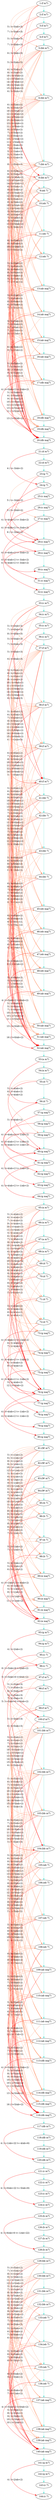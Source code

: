 digraph G { 
rankdir=LR 
"1:(f m7)"; 
"2:(f m7)"; 
"3:(f m7)"; 
"4:(f m7)"; 
"5:(bb m7)"; 
"6:(bb m7)"; 
"7:(bb m7)"; 
"8:(bb m7)"; 
"9:(eb 7)"; 
"10:(eb 7)"; 
"11:(eb 7)"; 
"12:(eb 7)"; 
"13:(ab maj7)"; 
"14:(ab maj7)"; 
"15:(ab maj7)"; 
"16:(ab maj7)"; 
"17:(db maj7)"; 
"18:(db maj7)"; 
"19:(db maj7)"; 
"20:(db maj7)"; 
"21:(d m7)"; 
"22:(d m7)"; 
"23:(g 7)"; 
"24:(g 7)"; 
"25:(c maj7)"; 
"26:(c maj7)"; 
"27:(c maj7)"; 
"28:(c maj7)"; 
"29:(c maj7)"; 
"30:(c maj7)"; 
"31:(c maj7)"; 
"32:(c maj7)"; 
"33:(c m7)"; 
"34:(c m7)"; 
"35:(c m7)"; 
"36:(c m7)"; 
"37:(f m7)"; 
"38:(f m7)"; 
"39:(f m7)"; 
"40:(f m7)"; 
"41:(bb 7)"; 
"42:(bb 7)"; 
"43:(bb 7)"; 
"44:(bb 7)"; 
"45:(eb maj7)"; 
"46:(eb maj7)"; 
"47:(eb maj7)"; 
"48:(eb maj7)"; 
"49:(ab maj7)"; 
"50:(ab maj7)"; 
"51:(ab maj7)"; 
"52:(ab maj7)"; 
"53:(a m7)"; 
"54:(a m7)"; 
"55:(d 7)"; 
"56:(d 7)"; 
"57:(g maj7)"; 
"58:(g maj7)"; 
"59:(g maj7)"; 
"60:(g maj7)"; 
"61:(g maj7)"; 
"62:(g maj7)"; 
"63:(g maj7)"; 
"64:(g maj7)"; 
"65:(a m7)"; 
"66:(a m7)"; 
"67:(a m7)"; 
"68:(a m7)"; 
"69:(d 7)"; 
"70:(d 7)"; 
"71:(d 7)"; 
"72:(d 7)"; 
"73:(g maj7)"; 
"74:(g maj7)"; 
"75:(g maj7)"; 
"76:(g maj7)"; 
"77:(g maj7)"; 
"78:(g maj7)"; 
"79:(g maj7)"; 
"80:(g maj7)"; 
"81:(f# m7)"; 
"82:(f# m7)"; 
"83:(f# m7)"; 
"84:(f# m7)"; 
"85:(b 7)"; 
"86:(b 7)"; 
"87:(b 7)"; 
"88:(b 7)"; 
"89:(e maj7)"; 
"90:(e maj7)"; 
"91:(e maj7)"; 
"92:(e maj7)"; 
"93:(g m7)"; 
"94:(g m7)"; 
"95:(c 7)"; 
"96:(c 7)"; 
"97:(f m7)"; 
"98:(f m7)"; 
"99:(f m7)"; 
"100:(f m7)"; 
"101:(bb m7)"; 
"102:(bb m7)"; 
"103:(bb m7)"; 
"104:(bb m7)"; 
"105:(eb 7)"; 
"106:(eb 7)"; 
"107:(eb 7)"; 
"108:(eb 7)"; 
"109:(ab maj7)"; 
"110:(ab maj7)"; 
"111:(ab maj7)"; 
"112:(ab maj7)"; 
"113:(db maj7)"; 
"114:(db maj7)"; 
"115:(db maj7)"; 
"116:(db maj7)"; 
"117:(db m7)"; 
"118:(db m7)"; 
"119:(db m7)"; 
"120:(db m7)"; 
"121:(c m7)"; 
"122:(c m7)"; 
"123:(c m7)"; 
"124:(c m7)"; 
"125:(b m7)"; 
"126:(b m7)"; 
"127:(b m7)"; 
"128:(b m7)"; 
"129:(bb m7)"; 
"130:(bb m7)"; 
"131:(bb m7)"; 
"132:(bb m7)"; 
"133:(eb 7)"; 
"134:(eb 7)"; 
"135:(eb 7)"; 
"136:(eb 7)"; 
"137:(ab maj7)"; 
"138:(ab maj7)"; 
"139:(ab maj7)"; 
"140:(ab maj7)"; 
"141:(g m7)"; 
"142:(g m7)"; 
"143:(c 7)"; 
"144:(c 7)"; 
"1:(f m7)" -> "2:(f m7)" [color="turquoise", constraint=false];
"2:(f m7)" -> "3:(f m7)" [color="turquoise", constraint=false];
"3:(f m7)" -> "4:(f m7)" [color="turquoise", constraint=false];
"4:(f m7)" -> "5:(bb m7)" [color="turquoise", constraint=false];
"5:(bb m7)" -> "6:(bb m7)" [color="turquoise", constraint=false];
"6:(bb m7)" -> "7:(bb m7)" [color="turquoise", constraint=false];
"7:(bb m7)" -> "8:(bb m7)" [color="turquoise", constraint=false];
"8:(bb m7)" -> "9:(eb 7)" [color="turquoise", constraint=false];
"9:(eb 7)" -> "10:(eb 7)" [color="turquoise", constraint=false];
"10:(eb 7)" -> "11:(eb 7)" [color="turquoise", constraint=false];
"11:(eb 7)" -> "12:(eb 7)" [color="turquoise", constraint=false];
"12:(eb 7)" -> "13:(ab maj7)" [color="turquoise", constraint=false];
"13:(ab maj7)" -> "14:(ab maj7)" [color="turquoise", constraint=false];
"14:(ab maj7)" -> "15:(ab maj7)" [color="turquoise", constraint=false];
"15:(ab maj7)" -> "16:(ab maj7)" [color="turquoise", constraint=false];
"16:(ab maj7)" -> "17:(db maj7)" [color="turquoise", constraint=false];
"17:(db maj7)" -> "18:(db maj7)" [color="turquoise", constraint=false];
"18:(db maj7)" -> "19:(db maj7)" [color="turquoise", constraint=false];
"19:(db maj7)" -> "20:(db maj7)" [color="turquoise", constraint=false];
"20:(db maj7)" -> "21:(d m7)" [color="turquoise", constraint=false];
"21:(d m7)" -> "22:(d m7)" [color="turquoise", constraint=false];
"22:(d m7)" -> "23:(g 7)" [color="turquoise", constraint=false];
"23:(g 7)" -> "24:(g 7)" [color="turquoise", constraint=false];
"24:(g 7)" -> "25:(c maj7)" [color="turquoise", constraint=false];
"25:(c maj7)" -> "26:(c maj7)" [color="turquoise", constraint=false];
"26:(c maj7)" -> "27:(c maj7)" [color="turquoise", constraint=false];
"27:(c maj7)" -> "28:(c maj7)" [color="turquoise", constraint=false];
"28:(c maj7)" -> "29:(c maj7)" [color="turquoise", constraint=false];
"29:(c maj7)" -> "30:(c maj7)" [color="turquoise", constraint=false];
"30:(c maj7)" -> "31:(c maj7)" [color="turquoise", constraint=false];
"31:(c maj7)" -> "32:(c maj7)" [color="turquoise", constraint=false];
"32:(c maj7)" -> "33:(c m7)" [color="turquoise", constraint=false];
"33:(c m7)" -> "34:(c m7)" [color="turquoise", constraint=false];
"34:(c m7)" -> "35:(c m7)" [color="turquoise", constraint=false];
"35:(c m7)" -> "36:(c m7)" [color="turquoise", constraint=false];
"36:(c m7)" -> "37:(f m7)" [color="turquoise", constraint=false];
"37:(f m7)" -> "38:(f m7)" [color="turquoise", constraint=false];
"38:(f m7)" -> "39:(f m7)" [color="turquoise", constraint=false];
"39:(f m7)" -> "40:(f m7)" [color="turquoise", constraint=false];
"40:(f m7)" -> "41:(bb 7)" [color="turquoise", constraint=false];
"41:(bb 7)" -> "42:(bb 7)" [color="turquoise", constraint=false];
"42:(bb 7)" -> "43:(bb 7)" [color="turquoise", constraint=false];
"43:(bb 7)" -> "44:(bb 7)" [color="turquoise", constraint=false];
"44:(bb 7)" -> "45:(eb maj7)" [color="turquoise", constraint=false];
"45:(eb maj7)" -> "46:(eb maj7)" [color="turquoise", constraint=false];
"46:(eb maj7)" -> "47:(eb maj7)" [color="turquoise", constraint=false];
"47:(eb maj7)" -> "48:(eb maj7)" [color="turquoise", constraint=false];
"48:(eb maj7)" -> "49:(ab maj7)" [color="turquoise", constraint=false];
"49:(ab maj7)" -> "50:(ab maj7)" [color="turquoise", constraint=false];
"50:(ab maj7)" -> "51:(ab maj7)" [color="turquoise", constraint=false];
"51:(ab maj7)" -> "52:(ab maj7)" [color="turquoise", constraint=false];
"52:(ab maj7)" -> "53:(a m7)" [color="turquoise", constraint=false];
"53:(a m7)" -> "54:(a m7)" [color="turquoise", constraint=false];
"54:(a m7)" -> "55:(d 7)" [color="turquoise", constraint=false];
"55:(d 7)" -> "56:(d 7)" [color="turquoise", constraint=false];
"56:(d 7)" -> "57:(g maj7)" [color="turquoise", constraint=false];
"57:(g maj7)" -> "58:(g maj7)" [color="turquoise", constraint=false];
"58:(g maj7)" -> "59:(g maj7)" [color="turquoise", constraint=false];
"59:(g maj7)" -> "60:(g maj7)" [color="turquoise", constraint=false];
"60:(g maj7)" -> "61:(g maj7)" [color="turquoise", constraint=false];
"61:(g maj7)" -> "62:(g maj7)" [color="turquoise", constraint=false];
"62:(g maj7)" -> "63:(g maj7)" [color="turquoise", constraint=false];
"63:(g maj7)" -> "64:(g maj7)" [color="turquoise", constraint=false];
"64:(g maj7)" -> "65:(a m7)" [color="turquoise", constraint=false];
"65:(a m7)" -> "66:(a m7)" [color="turquoise", constraint=false];
"66:(a m7)" -> "67:(a m7)" [color="turquoise", constraint=false];
"67:(a m7)" -> "68:(a m7)" [color="turquoise", constraint=false];
"68:(a m7)" -> "69:(d 7)" [color="turquoise", constraint=false];
"69:(d 7)" -> "70:(d 7)" [color="turquoise", constraint=false];
"70:(d 7)" -> "71:(d 7)" [color="turquoise", constraint=false];
"71:(d 7)" -> "72:(d 7)" [color="turquoise", constraint=false];
"72:(d 7)" -> "73:(g maj7)" [color="turquoise", constraint=false];
"73:(g maj7)" -> "74:(g maj7)" [color="turquoise", constraint=false];
"74:(g maj7)" -> "75:(g maj7)" [color="turquoise", constraint=false];
"75:(g maj7)" -> "76:(g maj7)" [color="turquoise", constraint=false];
"76:(g maj7)" -> "77:(g maj7)" [color="turquoise", constraint=false];
"77:(g maj7)" -> "78:(g maj7)" [color="turquoise", constraint=false];
"78:(g maj7)" -> "79:(g maj7)" [color="turquoise", constraint=false];
"79:(g maj7)" -> "80:(g maj7)" [color="turquoise", constraint=false];
"80:(g maj7)" -> "81:(f# m7)" [color="turquoise", constraint=false];
"81:(f# m7)" -> "82:(f# m7)" [color="turquoise", constraint=false];
"82:(f# m7)" -> "83:(f# m7)" [color="turquoise", constraint=false];
"83:(f# m7)" -> "84:(f# m7)" [color="turquoise", constraint=false];
"84:(f# m7)" -> "85:(b 7)" [color="turquoise", constraint=false];
"85:(b 7)" -> "86:(b 7)" [color="turquoise", constraint=false];
"86:(b 7)" -> "87:(b 7)" [color="turquoise", constraint=false];
"87:(b 7)" -> "88:(b 7)" [color="turquoise", constraint=false];
"88:(b 7)" -> "89:(e maj7)" [color="turquoise", constraint=false];
"89:(e maj7)" -> "90:(e maj7)" [color="turquoise", constraint=false];
"90:(e maj7)" -> "91:(e maj7)" [color="turquoise", constraint=false];
"91:(e maj7)" -> "92:(e maj7)" [color="turquoise", constraint=false];
"92:(e maj7)" -> "93:(g m7)" [color="turquoise", constraint=false];
"93:(g m7)" -> "94:(g m7)" [color="turquoise", constraint=false];
"94:(g m7)" -> "95:(c 7)" [color="turquoise", constraint=false];
"95:(c 7)" -> "96:(c 7)" [color="turquoise", constraint=false];
"96:(c 7)" -> "97:(f m7)" [color="turquoise", constraint=false];
"97:(f m7)" -> "98:(f m7)" [color="turquoise", constraint=false];
"98:(f m7)" -> "99:(f m7)" [color="turquoise", constraint=false];
"99:(f m7)" -> "100:(f m7)" [color="turquoise", constraint=false];
"100:(f m7)" -> "101:(bb m7)" [color="turquoise", constraint=false];
"101:(bb m7)" -> "102:(bb m7)" [color="turquoise", constraint=false];
"102:(bb m7)" -> "103:(bb m7)" [color="turquoise", constraint=false];
"103:(bb m7)" -> "104:(bb m7)" [color="turquoise", constraint=false];
"104:(bb m7)" -> "105:(eb 7)" [color="turquoise", constraint=false];
"105:(eb 7)" -> "106:(eb 7)" [color="turquoise", constraint=false];
"106:(eb 7)" -> "107:(eb 7)" [color="turquoise", constraint=false];
"107:(eb 7)" -> "108:(eb 7)" [color="turquoise", constraint=false];
"108:(eb 7)" -> "109:(ab maj7)" [color="turquoise", constraint=false];
"109:(ab maj7)" -> "110:(ab maj7)" [color="turquoise", constraint=false];
"110:(ab maj7)" -> "111:(ab maj7)" [color="turquoise", constraint=false];
"111:(ab maj7)" -> "112:(ab maj7)" [color="turquoise", constraint=false];
"112:(ab maj7)" -> "113:(db maj7)" [color="turquoise", constraint=false];
"113:(db maj7)" -> "114:(db maj7)" [color="turquoise", constraint=false];
"114:(db maj7)" -> "115:(db maj7)" [color="turquoise", constraint=false];
"115:(db maj7)" -> "116:(db maj7)" [color="turquoise", constraint=false];
"116:(db maj7)" -> "117:(db m7)" [color="turquoise", constraint=false];
"117:(db m7)" -> "118:(db m7)" [color="turquoise", constraint=false];
"118:(db m7)" -> "119:(db m7)" [color="turquoise", constraint=false];
"119:(db m7)" -> "120:(db m7)" [color="turquoise", constraint=false];
"120:(db m7)" -> "121:(c m7)" [color="turquoise", constraint=false];
"121:(c m7)" -> "122:(c m7)" [color="turquoise", constraint=false];
"122:(c m7)" -> "123:(c m7)" [color="turquoise", constraint=false];
"123:(c m7)" -> "124:(c m7)" [color="turquoise", constraint=false];
"124:(c m7)" -> "125:(b m7)" [color="turquoise", constraint=false];
"125:(b m7)" -> "126:(b m7)" [color="turquoise", constraint=false];
"126:(b m7)" -> "127:(b m7)" [color="turquoise", constraint=false];
"127:(b m7)" -> "128:(b m7)" [color="turquoise", constraint=false];
"128:(b m7)" -> "129:(bb m7)" [color="turquoise", constraint=false];
"129:(bb m7)" -> "130:(bb m7)" [color="turquoise", constraint=false];
"130:(bb m7)" -> "131:(bb m7)" [color="turquoise", constraint=false];
"131:(bb m7)" -> "132:(bb m7)" [color="turquoise", constraint=false];
"132:(bb m7)" -> "133:(eb 7)" [color="turquoise", constraint=false];
"133:(eb 7)" -> "134:(eb 7)" [color="turquoise", constraint=false];
"134:(eb 7)" -> "135:(eb 7)" [color="turquoise", constraint=false];
"135:(eb 7)" -> "136:(eb 7)" [color="turquoise", constraint=false];
"136:(eb 7)" -> "137:(ab maj7)" [color="turquoise", constraint=false];
"137:(ab maj7)" -> "138:(ab maj7)" [color="turquoise", constraint=false];
"138:(ab maj7)" -> "139:(ab maj7)" [color="turquoise", constraint=false];
"139:(ab maj7)" -> "140:(ab maj7)" [color="turquoise", constraint=false];
"140:(ab maj7)" -> "141:(g m7)" [color="turquoise", constraint=false];
"141:(g m7)" -> "142:(g m7)" [color="turquoise", constraint=false];
"142:(g m7)" -> "143:(c 7)" [color="turquoise", constraint=false];
"143:(c 7)" -> "144:(c 7)" [color="turquoise", constraint=false];
"1:(f m7)" -> "8:(bb m7)" [label="8 ( t=5/nb=3)" , color="red", constraint=false];
"1:(f m7)" -> "5:(bb m7)" [label="5 ( t=5/nb=3)" , color="lightsalmon", constraint=false];
"1:(f m7)" -> "6:(bb m7)" [label="6 ( t=5/nb=3)" , color="lightsalmon", constraint=false];
"1:(f m7)" -> "7:(bb m7)" [label="7 ( t=5/nb=3)" , color="lightsalmon", constraint=false];
"2:(f m7)" -> "8:(bb m7)" [label="7 ( t=5/nb=3)" , color="red", constraint=false];
"2:(f m7)" -> "6:(bb m7)" [label="5 ( t=5/nb=3)" , color="lightsalmon", constraint=false];
"2:(f m7)" -> "7:(bb m7)" [label="6 ( t=5/nb=3)" , color="lightsalmon", constraint=false];
"3:(f m7)" -> "8:(bb m7)" [label="6 ( t=5/nb=3)" , color="red", constraint=false];
"3:(f m7)" -> "7:(bb m7)" [label="5 ( t=5/nb=3)" , color="lightsalmon", constraint=false];
"4:(f m7)" -> "8:(bb m7)" [label="5 ( t=5/nb=3)" , color="red", constraint=false];
"5:(bb m7)" -> "20:(db maj7)" [label="16 ( t=5/nb=2)" , color="red", constraint=false];
"5:(bb m7)" -> "9:(eb 7)" [label="5 ( t=5/nb=2)" , color="lightsalmon", constraint=false];
"5:(bb m7)" -> "10:(eb 7)" [label="6 ( t=5/nb=2)" , color="lightsalmon", constraint=false];
"5:(bb m7)" -> "11:(eb 7)" [label="7 ( t=5/nb=2)" , color="lightsalmon", constraint=false];
"5:(bb m7)" -> "12:(eb 7)" [label="8 ( t=5/nb=2)" , color="lightsalmon", constraint=false];
"5:(bb m7)" -> "13:(ab maj7)" [label="9 ( t=5/nb=2)" , color="lightsalmon", constraint=false];
"5:(bb m7)" -> "14:(ab maj7)" [label="10 ( t=5/nb=2)" , color="lightsalmon", constraint=false];
"5:(bb m7)" -> "15:(ab maj7)" [label="11 ( t=5/nb=2)" , color="lightsalmon", constraint=false];
"5:(bb m7)" -> "16:(ab maj7)" [label="12 ( t=5/nb=2)" , color="lightsalmon", constraint=false];
"5:(bb m7)" -> "17:(db maj7)" [label="13 ( t=5/nb=2)" , color="lightsalmon", constraint=false];
"5:(bb m7)" -> "18:(db maj7)" [label="14 ( t=5/nb=2)" , color="lightsalmon", constraint=false];
"5:(bb m7)" -> "19:(db maj7)" [label="15 ( t=5/nb=2)" , color="lightsalmon", constraint=false];
"6:(bb m7)" -> "20:(db maj7)" [label="15 ( t=5/nb=2)" , color="red", constraint=false];
"6:(bb m7)" -> "10:(eb 7)" [label="5 ( t=5/nb=2)" , color="lightsalmon", constraint=false];
"6:(bb m7)" -> "11:(eb 7)" [label="6 ( t=5/nb=2)" , color="lightsalmon", constraint=false];
"6:(bb m7)" -> "12:(eb 7)" [label="7 ( t=5/nb=2)" , color="lightsalmon", constraint=false];
"6:(bb m7)" -> "13:(ab maj7)" [label="8 ( t=5/nb=2)" , color="lightsalmon", constraint=false];
"6:(bb m7)" -> "14:(ab maj7)" [label="9 ( t=5/nb=2)" , color="lightsalmon", constraint=false];
"6:(bb m7)" -> "15:(ab maj7)" [label="10 ( t=5/nb=2)" , color="lightsalmon", constraint=false];
"6:(bb m7)" -> "16:(ab maj7)" [label="11 ( t=5/nb=2)" , color="lightsalmon", constraint=false];
"6:(bb m7)" -> "17:(db maj7)" [label="12 ( t=5/nb=2)" , color="lightsalmon", constraint=false];
"6:(bb m7)" -> "18:(db maj7)" [label="13 ( t=5/nb=2)" , color="lightsalmon", constraint=false];
"6:(bb m7)" -> "19:(db maj7)" [label="14 ( t=5/nb=2)" , color="lightsalmon", constraint=false];
"7:(bb m7)" -> "20:(db maj7)" [label="14 ( t=5/nb=2)" , color="red", constraint=false];
"7:(bb m7)" -> "11:(eb 7)" [label="5 ( t=5/nb=2)" , color="lightsalmon", constraint=false];
"7:(bb m7)" -> "12:(eb 7)" [label="6 ( t=5/nb=2)" , color="lightsalmon", constraint=false];
"7:(bb m7)" -> "13:(ab maj7)" [label="7 ( t=5/nb=2)" , color="lightsalmon", constraint=false];
"7:(bb m7)" -> "14:(ab maj7)" [label="8 ( t=5/nb=2)" , color="lightsalmon", constraint=false];
"7:(bb m7)" -> "15:(ab maj7)" [label="9 ( t=5/nb=2)" , color="lightsalmon", constraint=false];
"7:(bb m7)" -> "16:(ab maj7)" [label="10 ( t=5/nb=2)" , color="lightsalmon", constraint=false];
"7:(bb m7)" -> "17:(db maj7)" [label="11 ( t=5/nb=2)" , color="lightsalmon", constraint=false];
"7:(bb m7)" -> "18:(db maj7)" [label="12 ( t=5/nb=2)" , color="lightsalmon", constraint=false];
"7:(bb m7)" -> "19:(db maj7)" [label="13 ( t=5/nb=2)" , color="lightsalmon", constraint=false];
"8:(bb m7)" -> "20:(db maj7)" [label="13 ( t=5/nb=2)" , color="red", constraint=false];
"8:(bb m7)" -> "12:(eb 7)" [label="5 ( t=5/nb=2)" , color="lightsalmon", constraint=false];
"8:(bb m7)" -> "13:(ab maj7)" [label="6 ( t=5/nb=2)" , color="lightsalmon", constraint=false];
"8:(bb m7)" -> "14:(ab maj7)" [label="7 ( t=5/nb=2)" , color="lightsalmon", constraint=false];
"8:(bb m7)" -> "15:(ab maj7)" [label="8 ( t=5/nb=2)" , color="lightsalmon", constraint=false];
"8:(bb m7)" -> "16:(ab maj7)" [label="9 ( t=5/nb=2)" , color="lightsalmon", constraint=false];
"8:(bb m7)" -> "17:(db maj7)" [label="10 ( t=5/nb=2)" , color="lightsalmon", constraint=false];
"8:(bb m7)" -> "18:(db maj7)" [label="11 ( t=5/nb=2)" , color="lightsalmon", constraint=false];
"8:(bb m7)" -> "19:(db maj7)" [label="12 ( t=5/nb=2)" , color="lightsalmon", constraint=false];
"9:(eb 7)" -> "20:(db maj7)" [label="12 ( t=5/nb=2)" , color="red", constraint=false];
"9:(eb 7)" -> "13:(ab maj7)" [label="5 ( t=5/nb=2)" , color="lightsalmon", constraint=false];
"9:(eb 7)" -> "14:(ab maj7)" [label="6 ( t=5/nb=2)" , color="lightsalmon", constraint=false];
"9:(eb 7)" -> "15:(ab maj7)" [label="7 ( t=5/nb=2)" , color="lightsalmon", constraint=false];
"9:(eb 7)" -> "16:(ab maj7)" [label="8 ( t=5/nb=2)" , color="lightsalmon", constraint=false];
"9:(eb 7)" -> "17:(db maj7)" [label="9 ( t=5/nb=2)" , color="lightsalmon", constraint=false];
"9:(eb 7)" -> "18:(db maj7)" [label="10 ( t=5/nb=2)" , color="lightsalmon", constraint=false];
"9:(eb 7)" -> "19:(db maj7)" [label="11 ( t=5/nb=2)" , color="lightsalmon", constraint=false];
"10:(eb 7)" -> "20:(db maj7)" [label="11 ( t=5/nb=2)" , color="red", constraint=false];
"10:(eb 7)" -> "14:(ab maj7)" [label="5 ( t=5/nb=2)" , color="lightsalmon", constraint=false];
"10:(eb 7)" -> "15:(ab maj7)" [label="6 ( t=5/nb=2)" , color="lightsalmon", constraint=false];
"10:(eb 7)" -> "16:(ab maj7)" [label="7 ( t=5/nb=2)" , color="lightsalmon", constraint=false];
"10:(eb 7)" -> "17:(db maj7)" [label="8 ( t=5/nb=2)" , color="lightsalmon", constraint=false];
"10:(eb 7)" -> "18:(db maj7)" [label="9 ( t=5/nb=2)" , color="lightsalmon", constraint=false];
"10:(eb 7)" -> "19:(db maj7)" [label="10 ( t=5/nb=2)" , color="lightsalmon", constraint=false];
"11:(eb 7)" -> "20:(db maj7)" [label="10 ( t=5/nb=2)" , color="red", constraint=false];
"11:(eb 7)" -> "15:(ab maj7)" [label="5 ( t=5/nb=2)" , color="lightsalmon", constraint=false];
"11:(eb 7)" -> "16:(ab maj7)" [label="6 ( t=5/nb=2)" , color="lightsalmon", constraint=false];
"11:(eb 7)" -> "17:(db maj7)" [label="7 ( t=5/nb=2)" , color="lightsalmon", constraint=false];
"11:(eb 7)" -> "18:(db maj7)" [label="8 ( t=5/nb=2)" , color="lightsalmon", constraint=false];
"11:(eb 7)" -> "19:(db maj7)" [label="9 ( t=5/nb=2)" , color="lightsalmon", constraint=false];
"12:(eb 7)" -> "20:(db maj7)" [label="9 ( t=5/nb=2)" , color="red", constraint=false];
"12:(eb 7)" -> "16:(ab maj7)" [label="5 ( t=5/nb=2)" , color="lightsalmon", constraint=false];
"12:(eb 7)" -> "17:(db maj7)" [label="6 ( t=5/nb=2)" , color="lightsalmon", constraint=false];
"12:(eb 7)" -> "18:(db maj7)" [label="7 ( t=5/nb=2)" , color="lightsalmon", constraint=false];
"12:(eb 7)" -> "19:(db maj7)" [label="8 ( t=5/nb=2)" , color="lightsalmon", constraint=false];
"13:(ab maj7)" -> "20:(db maj7)" [label="8 ( t=5/nb=2)" , color="red", constraint=false];
"13:(ab maj7)" -> "17:(db maj7)" [label="5 ( t=5/nb=2)" , color="lightsalmon", constraint=false];
"13:(ab maj7)" -> "18:(db maj7)" [label="6 ( t=5/nb=2)" , color="lightsalmon", constraint=false];
"13:(ab maj7)" -> "19:(db maj7)" [label="7 ( t=5/nb=2)" , color="lightsalmon", constraint=false];
"14:(ab maj7)" -> "20:(db maj7)" [label="7 ( t=5/nb=2)" , color="red", constraint=false];
"14:(ab maj7)" -> "18:(db maj7)" [label="5 ( t=5/nb=2)" , color="lightsalmon", constraint=false];
"14:(ab maj7)" -> "19:(db maj7)" [label="6 ( t=5/nb=2)" , color="lightsalmon", constraint=false];
"15:(ab maj7)" -> "20:(db maj7)" [label="6 ( t=5/nb=2)" , color="red", constraint=false];
"15:(ab maj7)" -> "19:(db maj7)" [label="5 ( t=5/nb=2)" , color="lightsalmon", constraint=false];
"16:(ab maj7)" -> "20:(db maj7)" [label="5 ( t=5/nb=2)" , color="red", constraint=false];
"17:(db maj7)" -> "20:(db maj7)" [label="4 ( t=5/nb=2 t=-2/nb=2)" , color="red", constraint=false];
"21:(d m7)" -> "24:(g 7)" [label="4 ( t=-3/nb=2)" , color="red", constraint=false];
"23:(g 7)" -> "28:(c maj7)" [label="6 ( t=-3/nb=2)" , color="red", constraint=false];
"23:(g 7)" -> "27:(c maj7)" [label="5 ( t=-3/nb=2)" , color="lightsalmon", constraint=false];
"24:(g 7)" -> "28:(c maj7)" [label="5 ( t=-3/nb=2)" , color="red", constraint=false];
"25:(c maj7)" -> "28:(c maj7)" [label="4 ( t=4/nb=2 t=-3/nb=2)" , color="red", constraint=false];
"26:(c maj7)" -> "29:(c maj7)" [label="4 ( t=4/nb=2 t=-3/nb=2)" , color="red", constraint=false];
"27:(c maj7)" -> "30:(c maj7)" [label="4 ( t=4/nb=2 t=-3/nb=2)" , color="red", constraint=false];
"28:(c maj7)" -> "31:(c maj7)" [label="4 ( t=4/nb=2 t=-3/nb=2)" , color="red", constraint=false];
"29:(c maj7)" -> "32:(c maj7)" [label="4 ( t=4/nb=2 t=-3/nb=2)" , color="red", constraint=false];
"33:(c m7)" -> "40:(f m7)" [label="8 ( t=0/nb=3)" , color="red", constraint=false];
"33:(c m7)" -> "37:(f m7)" [label="5 ( t=0/nb=3)" , color="lightsalmon", constraint=false];
"33:(c m7)" -> "38:(f m7)" [label="6 ( t=0/nb=3)" , color="lightsalmon", constraint=false];
"33:(c m7)" -> "39:(f m7)" [label="7 ( t=0/nb=3)" , color="lightsalmon", constraint=false];
"34:(c m7)" -> "40:(f m7)" [label="7 ( t=0/nb=3)" , color="red", constraint=false];
"34:(c m7)" -> "38:(f m7)" [label="5 ( t=0/nb=3)" , color="lightsalmon", constraint=false];
"34:(c m7)" -> "39:(f m7)" [label="6 ( t=0/nb=3)" , color="lightsalmon", constraint=false];
"35:(c m7)" -> "40:(f m7)" [label="6 ( t=0/nb=3)" , color="red", constraint=false];
"35:(c m7)" -> "39:(f m7)" [label="5 ( t=0/nb=3)" , color="lightsalmon", constraint=false];
"36:(c m7)" -> "40:(f m7)" [label="5 ( t=0/nb=3)" , color="red", constraint=false];
"37:(f m7)" -> "52:(ab maj7)" [label="16 ( t=0/nb=2)" , color="red", constraint=false];
"37:(f m7)" -> "41:(bb 7)" [label="5 ( t=0/nb=2)" , color="lightsalmon", constraint=false];
"37:(f m7)" -> "42:(bb 7)" [label="6 ( t=0/nb=2)" , color="lightsalmon", constraint=false];
"37:(f m7)" -> "43:(bb 7)" [label="7 ( t=0/nb=2)" , color="lightsalmon", constraint=false];
"37:(f m7)" -> "44:(bb 7)" [label="8 ( t=0/nb=2)" , color="lightsalmon", constraint=false];
"37:(f m7)" -> "45:(eb maj7)" [label="9 ( t=0/nb=2)" , color="lightsalmon", constraint=false];
"37:(f m7)" -> "46:(eb maj7)" [label="10 ( t=0/nb=2)" , color="lightsalmon", constraint=false];
"37:(f m7)" -> "47:(eb maj7)" [label="11 ( t=0/nb=2)" , color="lightsalmon", constraint=false];
"37:(f m7)" -> "48:(eb maj7)" [label="12 ( t=0/nb=2)" , color="lightsalmon", constraint=false];
"37:(f m7)" -> "49:(ab maj7)" [label="13 ( t=0/nb=2)" , color="lightsalmon", constraint=false];
"37:(f m7)" -> "50:(ab maj7)" [label="14 ( t=0/nb=2)" , color="lightsalmon", constraint=false];
"37:(f m7)" -> "51:(ab maj7)" [label="15 ( t=0/nb=2)" , color="lightsalmon", constraint=false];
"38:(f m7)" -> "52:(ab maj7)" [label="15 ( t=0/nb=2)" , color="red", constraint=false];
"38:(f m7)" -> "42:(bb 7)" [label="5 ( t=0/nb=2)" , color="lightsalmon", constraint=false];
"38:(f m7)" -> "43:(bb 7)" [label="6 ( t=0/nb=2)" , color="lightsalmon", constraint=false];
"38:(f m7)" -> "44:(bb 7)" [label="7 ( t=0/nb=2)" , color="lightsalmon", constraint=false];
"38:(f m7)" -> "45:(eb maj7)" [label="8 ( t=0/nb=2)" , color="lightsalmon", constraint=false];
"38:(f m7)" -> "46:(eb maj7)" [label="9 ( t=0/nb=2)" , color="lightsalmon", constraint=false];
"38:(f m7)" -> "47:(eb maj7)" [label="10 ( t=0/nb=2)" , color="lightsalmon", constraint=false];
"38:(f m7)" -> "48:(eb maj7)" [label="11 ( t=0/nb=2)" , color="lightsalmon", constraint=false];
"38:(f m7)" -> "49:(ab maj7)" [label="12 ( t=0/nb=2)" , color="lightsalmon", constraint=false];
"38:(f m7)" -> "50:(ab maj7)" [label="13 ( t=0/nb=2)" , color="lightsalmon", constraint=false];
"38:(f m7)" -> "51:(ab maj7)" [label="14 ( t=0/nb=2)" , color="lightsalmon", constraint=false];
"39:(f m7)" -> "52:(ab maj7)" [label="14 ( t=0/nb=2)" , color="red", constraint=false];
"39:(f m7)" -> "43:(bb 7)" [label="5 ( t=0/nb=2)" , color="lightsalmon", constraint=false];
"39:(f m7)" -> "44:(bb 7)" [label="6 ( t=0/nb=2)" , color="lightsalmon", constraint=false];
"39:(f m7)" -> "45:(eb maj7)" [label="7 ( t=0/nb=2)" , color="lightsalmon", constraint=false];
"39:(f m7)" -> "46:(eb maj7)" [label="8 ( t=0/nb=2)" , color="lightsalmon", constraint=false];
"39:(f m7)" -> "47:(eb maj7)" [label="9 ( t=0/nb=2)" , color="lightsalmon", constraint=false];
"39:(f m7)" -> "48:(eb maj7)" [label="10 ( t=0/nb=2)" , color="lightsalmon", constraint=false];
"39:(f m7)" -> "49:(ab maj7)" [label="11 ( t=0/nb=2)" , color="lightsalmon", constraint=false];
"39:(f m7)" -> "50:(ab maj7)" [label="12 ( t=0/nb=2)" , color="lightsalmon", constraint=false];
"39:(f m7)" -> "51:(ab maj7)" [label="13 ( t=0/nb=2)" , color="lightsalmon", constraint=false];
"40:(f m7)" -> "52:(ab maj7)" [label="13 ( t=0/nb=2)" , color="red", constraint=false];
"40:(f m7)" -> "44:(bb 7)" [label="5 ( t=0/nb=2)" , color="lightsalmon", constraint=false];
"40:(f m7)" -> "45:(eb maj7)" [label="6 ( t=0/nb=2)" , color="lightsalmon", constraint=false];
"40:(f m7)" -> "46:(eb maj7)" [label="7 ( t=0/nb=2)" , color="lightsalmon", constraint=false];
"40:(f m7)" -> "47:(eb maj7)" [label="8 ( t=0/nb=2)" , color="lightsalmon", constraint=false];
"40:(f m7)" -> "48:(eb maj7)" [label="9 ( t=0/nb=2)" , color="lightsalmon", constraint=false];
"40:(f m7)" -> "49:(ab maj7)" [label="10 ( t=0/nb=2)" , color="lightsalmon", constraint=false];
"40:(f m7)" -> "50:(ab maj7)" [label="11 ( t=0/nb=2)" , color="lightsalmon", constraint=false];
"40:(f m7)" -> "51:(ab maj7)" [label="12 ( t=0/nb=2)" , color="lightsalmon", constraint=false];
"41:(bb 7)" -> "52:(ab maj7)" [label="12 ( t=0/nb=2)" , color="red", constraint=false];
"41:(bb 7)" -> "45:(eb maj7)" [label="5 ( t=0/nb=2)" , color="lightsalmon", constraint=false];
"41:(bb 7)" -> "46:(eb maj7)" [label="6 ( t=0/nb=2)" , color="lightsalmon", constraint=false];
"41:(bb 7)" -> "47:(eb maj7)" [label="7 ( t=0/nb=2)" , color="lightsalmon", constraint=false];
"41:(bb 7)" -> "48:(eb maj7)" [label="8 ( t=0/nb=2)" , color="lightsalmon", constraint=false];
"41:(bb 7)" -> "49:(ab maj7)" [label="9 ( t=0/nb=2)" , color="lightsalmon", constraint=false];
"41:(bb 7)" -> "50:(ab maj7)" [label="10 ( t=0/nb=2)" , color="lightsalmon", constraint=false];
"41:(bb 7)" -> "51:(ab maj7)" [label="11 ( t=0/nb=2)" , color="lightsalmon", constraint=false];
"42:(bb 7)" -> "52:(ab maj7)" [label="11 ( t=0/nb=2)" , color="red", constraint=false];
"42:(bb 7)" -> "46:(eb maj7)" [label="5 ( t=0/nb=2)" , color="lightsalmon", constraint=false];
"42:(bb 7)" -> "47:(eb maj7)" [label="6 ( t=0/nb=2)" , color="lightsalmon", constraint=false];
"42:(bb 7)" -> "48:(eb maj7)" [label="7 ( t=0/nb=2)" , color="lightsalmon", constraint=false];
"42:(bb 7)" -> "49:(ab maj7)" [label="8 ( t=0/nb=2)" , color="lightsalmon", constraint=false];
"42:(bb 7)" -> "50:(ab maj7)" [label="9 ( t=0/nb=2)" , color="lightsalmon", constraint=false];
"42:(bb 7)" -> "51:(ab maj7)" [label="10 ( t=0/nb=2)" , color="lightsalmon", constraint=false];
"43:(bb 7)" -> "52:(ab maj7)" [label="10 ( t=0/nb=2)" , color="red", constraint=false];
"43:(bb 7)" -> "47:(eb maj7)" [label="5 ( t=0/nb=2)" , color="lightsalmon", constraint=false];
"43:(bb 7)" -> "48:(eb maj7)" [label="6 ( t=0/nb=2)" , color="lightsalmon", constraint=false];
"43:(bb 7)" -> "49:(ab maj7)" [label="7 ( t=0/nb=2)" , color="lightsalmon", constraint=false];
"43:(bb 7)" -> "50:(ab maj7)" [label="8 ( t=0/nb=2)" , color="lightsalmon", constraint=false];
"43:(bb 7)" -> "51:(ab maj7)" [label="9 ( t=0/nb=2)" , color="lightsalmon", constraint=false];
"44:(bb 7)" -> "52:(ab maj7)" [label="9 ( t=0/nb=2)" , color="red", constraint=false];
"44:(bb 7)" -> "48:(eb maj7)" [label="5 ( t=0/nb=2)" , color="lightsalmon", constraint=false];
"44:(bb 7)" -> "49:(ab maj7)" [label="6 ( t=0/nb=2)" , color="lightsalmon", constraint=false];
"44:(bb 7)" -> "50:(ab maj7)" [label="7 ( t=0/nb=2)" , color="lightsalmon", constraint=false];
"44:(bb 7)" -> "51:(ab maj7)" [label="8 ( t=0/nb=2)" , color="lightsalmon", constraint=false];
"45:(eb maj7)" -> "52:(ab maj7)" [label="8 ( t=0/nb=2)" , color="red", constraint=false];
"45:(eb maj7)" -> "49:(ab maj7)" [label="5 ( t=0/nb=2)" , color="lightsalmon", constraint=false];
"45:(eb maj7)" -> "50:(ab maj7)" [label="6 ( t=0/nb=2)" , color="lightsalmon", constraint=false];
"45:(eb maj7)" -> "51:(ab maj7)" [label="7 ( t=0/nb=2)" , color="lightsalmon", constraint=false];
"46:(eb maj7)" -> "52:(ab maj7)" [label="7 ( t=0/nb=2)" , color="red", constraint=false];
"46:(eb maj7)" -> "50:(ab maj7)" [label="5 ( t=0/nb=2)" , color="lightsalmon", constraint=false];
"46:(eb maj7)" -> "51:(ab maj7)" [label="6 ( t=0/nb=2)" , color="lightsalmon", constraint=false];
"47:(eb maj7)" -> "52:(ab maj7)" [label="6 ( t=0/nb=2)" , color="red", constraint=false];
"47:(eb maj7)" -> "51:(ab maj7)" [label="5 ( t=0/nb=2)" , color="lightsalmon", constraint=false];
"48:(eb maj7)" -> "52:(ab maj7)" [label="5 ( t=0/nb=2)" , color="red", constraint=false];
"49:(ab maj7)" -> "52:(ab maj7)" [label="4 ( t=5/nb=2 t=0/nb=2)" , color="red", constraint=false];
"53:(a m7)" -> "56:(d 7)" [label="4 ( t=4/nb=2)" , color="red", constraint=false];
"55:(d 7)" -> "60:(g maj7)" [label="6 ( t=4/nb=2)" , color="red", constraint=false];
"55:(d 7)" -> "59:(g maj7)" [label="5 ( t=4/nb=2)" , color="lightsalmon", constraint=false];
"56:(d 7)" -> "60:(g maj7)" [label="5 ( t=4/nb=2)" , color="red", constraint=false];
"57:(g maj7)" -> "60:(g maj7)" [label="4 ( t=4/nb=2 t=-1/nb=2)" , color="red", constraint=false];
"58:(g maj7)" -> "61:(g maj7)" [label="4 ( t=4/nb=2 t=-1/nb=2)" , color="red", constraint=false];
"59:(g maj7)" -> "62:(g maj7)" [label="4 ( t=4/nb=2 t=-1/nb=2)" , color="red", constraint=false];
"60:(g maj7)" -> "63:(g maj7)" [label="4 ( t=4/nb=2 t=-1/nb=2)" , color="red", constraint=false];
"61:(g maj7)" -> "64:(g maj7)" [label="4 ( t=4/nb=2 t=-1/nb=2)" , color="red", constraint=false];
"65:(a m7)" -> "76:(g maj7)" [label="12 ( t=4/nb=2)" , color="red", constraint=false];
"65:(a m7)" -> "69:(d 7)" [label="5 ( t=4/nb=2)" , color="lightsalmon", constraint=false];
"65:(a m7)" -> "70:(d 7)" [label="6 ( t=4/nb=2)" , color="lightsalmon", constraint=false];
"65:(a m7)" -> "71:(d 7)" [label="7 ( t=4/nb=2)" , color="lightsalmon", constraint=false];
"65:(a m7)" -> "72:(d 7)" [label="8 ( t=4/nb=2)" , color="lightsalmon", constraint=false];
"65:(a m7)" -> "73:(g maj7)" [label="9 ( t=4/nb=2)" , color="lightsalmon", constraint=false];
"65:(a m7)" -> "74:(g maj7)" [label="10 ( t=4/nb=2)" , color="lightsalmon", constraint=false];
"65:(a m7)" -> "75:(g maj7)" [label="11 ( t=4/nb=2)" , color="lightsalmon", constraint=false];
"66:(a m7)" -> "76:(g maj7)" [label="11 ( t=4/nb=2)" , color="red", constraint=false];
"66:(a m7)" -> "70:(d 7)" [label="5 ( t=4/nb=2)" , color="lightsalmon", constraint=false];
"66:(a m7)" -> "71:(d 7)" [label="6 ( t=4/nb=2)" , color="lightsalmon", constraint=false];
"66:(a m7)" -> "72:(d 7)" [label="7 ( t=4/nb=2)" , color="lightsalmon", constraint=false];
"66:(a m7)" -> "73:(g maj7)" [label="8 ( t=4/nb=2)" , color="lightsalmon", constraint=false];
"66:(a m7)" -> "74:(g maj7)" [label="9 ( t=4/nb=2)" , color="lightsalmon", constraint=false];
"66:(a m7)" -> "75:(g maj7)" [label="10 ( t=4/nb=2)" , color="lightsalmon", constraint=false];
"67:(a m7)" -> "76:(g maj7)" [label="10 ( t=4/nb=2)" , color="red", constraint=false];
"67:(a m7)" -> "71:(d 7)" [label="5 ( t=4/nb=2)" , color="lightsalmon", constraint=false];
"67:(a m7)" -> "72:(d 7)" [label="6 ( t=4/nb=2)" , color="lightsalmon", constraint=false];
"67:(a m7)" -> "73:(g maj7)" [label="7 ( t=4/nb=2)" , color="lightsalmon", constraint=false];
"67:(a m7)" -> "74:(g maj7)" [label="8 ( t=4/nb=2)" , color="lightsalmon", constraint=false];
"67:(a m7)" -> "75:(g maj7)" [label="9 ( t=4/nb=2)" , color="lightsalmon", constraint=false];
"68:(a m7)" -> "76:(g maj7)" [label="9 ( t=4/nb=2)" , color="red", constraint=false];
"68:(a m7)" -> "72:(d 7)" [label="5 ( t=4/nb=2)" , color="lightsalmon", constraint=false];
"68:(a m7)" -> "73:(g maj7)" [label="6 ( t=4/nb=2)" , color="lightsalmon", constraint=false];
"68:(a m7)" -> "74:(g maj7)" [label="7 ( t=4/nb=2)" , color="lightsalmon", constraint=false];
"68:(a m7)" -> "75:(g maj7)" [label="8 ( t=4/nb=2)" , color="lightsalmon", constraint=false];
"69:(d 7)" -> "76:(g maj7)" [label="8 ( t=4/nb=2)" , color="red", constraint=false];
"69:(d 7)" -> "73:(g maj7)" [label="5 ( t=4/nb=2)" , color="lightsalmon", constraint=false];
"69:(d 7)" -> "74:(g maj7)" [label="6 ( t=4/nb=2)" , color="lightsalmon", constraint=false];
"69:(d 7)" -> "75:(g maj7)" [label="7 ( t=4/nb=2)" , color="lightsalmon", constraint=false];
"70:(d 7)" -> "76:(g maj7)" [label="7 ( t=4/nb=2)" , color="red", constraint=false];
"70:(d 7)" -> "74:(g maj7)" [label="5 ( t=4/nb=2)" , color="lightsalmon", constraint=false];
"70:(d 7)" -> "75:(g maj7)" [label="6 ( t=4/nb=2)" , color="lightsalmon", constraint=false];
"71:(d 7)" -> "76:(g maj7)" [label="6 ( t=4/nb=2)" , color="red", constraint=false];
"71:(d 7)" -> "75:(g maj7)" [label="5 ( t=4/nb=2)" , color="lightsalmon", constraint=false];
"72:(d 7)" -> "76:(g maj7)" [label="5 ( t=4/nb=2)" , color="red", constraint=false];
"73:(g maj7)" -> "76:(g maj7)" [label="4 ( t=4/nb=2 t=-1/nb=2)" , color="red", constraint=false];
"74:(g maj7)" -> "77:(g maj7)" [label="4 ( t=4/nb=2 t=-1/nb=2)" , color="red", constraint=false];
"75:(g maj7)" -> "78:(g maj7)" [label="4 ( t=4/nb=2 t=-1/nb=2)" , color="red", constraint=false];
"76:(g maj7)" -> "79:(g maj7)" [label="4 ( t=4/nb=2 t=-1/nb=2)" , color="red", constraint=false];
"77:(g maj7)" -> "80:(g maj7)" [label="4 ( t=4/nb=2 t=-1/nb=2)" , color="red", constraint=false];
"81:(f# m7)" -> "92:(e maj7)" [label="12 ( t=1/nb=2)" , color="red", constraint=false];
"81:(f# m7)" -> "85:(b 7)" [label="5 ( t=1/nb=2)" , color="lightsalmon", constraint=false];
"81:(f# m7)" -> "86:(b 7)" [label="6 ( t=1/nb=2)" , color="lightsalmon", constraint=false];
"81:(f# m7)" -> "87:(b 7)" [label="7 ( t=1/nb=2)" , color="lightsalmon", constraint=false];
"81:(f# m7)" -> "88:(b 7)" [label="8 ( t=1/nb=2)" , color="lightsalmon", constraint=false];
"81:(f# m7)" -> "89:(e maj7)" [label="9 ( t=1/nb=2)" , color="lightsalmon", constraint=false];
"81:(f# m7)" -> "90:(e maj7)" [label="10 ( t=1/nb=2)" , color="lightsalmon", constraint=false];
"81:(f# m7)" -> "91:(e maj7)" [label="11 ( t=1/nb=2)" , color="lightsalmon", constraint=false];
"82:(f# m7)" -> "92:(e maj7)" [label="11 ( t=1/nb=2)" , color="red", constraint=false];
"82:(f# m7)" -> "86:(b 7)" [label="5 ( t=1/nb=2)" , color="lightsalmon", constraint=false];
"82:(f# m7)" -> "87:(b 7)" [label="6 ( t=1/nb=2)" , color="lightsalmon", constraint=false];
"82:(f# m7)" -> "88:(b 7)" [label="7 ( t=1/nb=2)" , color="lightsalmon", constraint=false];
"82:(f# m7)" -> "89:(e maj7)" [label="8 ( t=1/nb=2)" , color="lightsalmon", constraint=false];
"82:(f# m7)" -> "90:(e maj7)" [label="9 ( t=1/nb=2)" , color="lightsalmon", constraint=false];
"82:(f# m7)" -> "91:(e maj7)" [label="10 ( t=1/nb=2)" , color="lightsalmon", constraint=false];
"83:(f# m7)" -> "92:(e maj7)" [label="10 ( t=1/nb=2)" , color="red", constraint=false];
"83:(f# m7)" -> "87:(b 7)" [label="5 ( t=1/nb=2)" , color="lightsalmon", constraint=false];
"83:(f# m7)" -> "88:(b 7)" [label="6 ( t=1/nb=2)" , color="lightsalmon", constraint=false];
"83:(f# m7)" -> "89:(e maj7)" [label="7 ( t=1/nb=2)" , color="lightsalmon", constraint=false];
"83:(f# m7)" -> "90:(e maj7)" [label="8 ( t=1/nb=2)" , color="lightsalmon", constraint=false];
"83:(f# m7)" -> "91:(e maj7)" [label="9 ( t=1/nb=2)" , color="lightsalmon", constraint=false];
"84:(f# m7)" -> "92:(e maj7)" [label="9 ( t=1/nb=2)" , color="red", constraint=false];
"84:(f# m7)" -> "88:(b 7)" [label="5 ( t=1/nb=2)" , color="lightsalmon", constraint=false];
"84:(f# m7)" -> "89:(e maj7)" [label="6 ( t=1/nb=2)" , color="lightsalmon", constraint=false];
"84:(f# m7)" -> "90:(e maj7)" [label="7 ( t=1/nb=2)" , color="lightsalmon", constraint=false];
"84:(f# m7)" -> "91:(e maj7)" [label="8 ( t=1/nb=2)" , color="lightsalmon", constraint=false];
"85:(b 7)" -> "92:(e maj7)" [label="8 ( t=1/nb=2)" , color="red", constraint=false];
"85:(b 7)" -> "89:(e maj7)" [label="5 ( t=1/nb=2)" , color="lightsalmon", constraint=false];
"85:(b 7)" -> "90:(e maj7)" [label="6 ( t=1/nb=2)" , color="lightsalmon", constraint=false];
"85:(b 7)" -> "91:(e maj7)" [label="7 ( t=1/nb=2)" , color="lightsalmon", constraint=false];
"86:(b 7)" -> "92:(e maj7)" [label="7 ( t=1/nb=2)" , color="red", constraint=false];
"86:(b 7)" -> "90:(e maj7)" [label="5 ( t=1/nb=2)" , color="lightsalmon", constraint=false];
"86:(b 7)" -> "91:(e maj7)" [label="6 ( t=1/nb=2)" , color="lightsalmon", constraint=false];
"87:(b 7)" -> "92:(e maj7)" [label="6 ( t=1/nb=2)" , color="red", constraint=false];
"87:(b 7)" -> "91:(e maj7)" [label="5 ( t=1/nb=2)" , color="lightsalmon", constraint=false];
"88:(b 7)" -> "92:(e maj7)" [label="5 ( t=1/nb=2)" , color="red", constraint=false];
"89:(e maj7)" -> "92:(e maj7)" [label="4 ( t=1/nb=2 t=-4/nb=2)" , color="red", constraint=false];
"93:(g m7)" -> "96:(c 7)" [label="4 ( t=2/nb=2)" , color="red", constraint=false];
"95:(c 7)" -> "100:(f m7)" [label="6 ( t=5/nb=6 t=0/nb=2)" , color="red", constraint=false];
"95:(c 7)" -> "99:(f m7)" [label="5 ( t=5/nb=6 t=0/nb=2)" , color="lightsalmon", constraint=false];
"96:(c 7)" -> "100:(f m7)" [label="5 ( t=5/nb=6 t=0/nb=2)" , color="red", constraint=false];
"97:(f m7)" -> "104:(bb m7)" [label="8 ( t=5/nb=3)" , color="red", constraint=false];
"97:(f m7)" -> "101:(bb m7)" [label="5 ( t=5/nb=3)" , color="lightsalmon", constraint=false];
"97:(f m7)" -> "102:(bb m7)" [label="6 ( t=5/nb=3)" , color="lightsalmon", constraint=false];
"97:(f m7)" -> "103:(bb m7)" [label="7 ( t=5/nb=3)" , color="lightsalmon", constraint=false];
"98:(f m7)" -> "104:(bb m7)" [label="7 ( t=5/nb=3)" , color="red", constraint=false];
"98:(f m7)" -> "102:(bb m7)" [label="5 ( t=5/nb=3)" , color="lightsalmon", constraint=false];
"98:(f m7)" -> "103:(bb m7)" [label="6 ( t=5/nb=3)" , color="lightsalmon", constraint=false];
"99:(f m7)" -> "104:(bb m7)" [label="6 ( t=5/nb=3)" , color="red", constraint=false];
"99:(f m7)" -> "103:(bb m7)" [label="5 ( t=5/nb=3)" , color="lightsalmon", constraint=false];
"100:(f m7)" -> "104:(bb m7)" [label="5 ( t=5/nb=3)" , color="red", constraint=false];
"101:(bb m7)" -> "116:(db maj7)" [label="16 ( t=5/nb=2)" , color="red", constraint=false];
"101:(bb m7)" -> "105:(eb 7)" [label="5 ( t=5/nb=2)" , color="lightsalmon", constraint=false];
"101:(bb m7)" -> "106:(eb 7)" [label="6 ( t=5/nb=2)" , color="lightsalmon", constraint=false];
"101:(bb m7)" -> "107:(eb 7)" [label="7 ( t=5/nb=2)" , color="lightsalmon", constraint=false];
"101:(bb m7)" -> "108:(eb 7)" [label="8 ( t=5/nb=2)" , color="lightsalmon", constraint=false];
"101:(bb m7)" -> "109:(ab maj7)" [label="9 ( t=5/nb=2)" , color="lightsalmon", constraint=false];
"101:(bb m7)" -> "110:(ab maj7)" [label="10 ( t=5/nb=2)" , color="lightsalmon", constraint=false];
"101:(bb m7)" -> "111:(ab maj7)" [label="11 ( t=5/nb=2)" , color="lightsalmon", constraint=false];
"101:(bb m7)" -> "112:(ab maj7)" [label="12 ( t=5/nb=2)" , color="lightsalmon", constraint=false];
"101:(bb m7)" -> "113:(db maj7)" [label="13 ( t=5/nb=2)" , color="lightsalmon", constraint=false];
"101:(bb m7)" -> "114:(db maj7)" [label="14 ( t=5/nb=2)" , color="lightsalmon", constraint=false];
"101:(bb m7)" -> "115:(db maj7)" [label="15 ( t=5/nb=2)" , color="lightsalmon", constraint=false];
"102:(bb m7)" -> "116:(db maj7)" [label="15 ( t=5/nb=2)" , color="red", constraint=false];
"102:(bb m7)" -> "106:(eb 7)" [label="5 ( t=5/nb=2)" , color="lightsalmon", constraint=false];
"102:(bb m7)" -> "107:(eb 7)" [label="6 ( t=5/nb=2)" , color="lightsalmon", constraint=false];
"102:(bb m7)" -> "108:(eb 7)" [label="7 ( t=5/nb=2)" , color="lightsalmon", constraint=false];
"102:(bb m7)" -> "109:(ab maj7)" [label="8 ( t=5/nb=2)" , color="lightsalmon", constraint=false];
"102:(bb m7)" -> "110:(ab maj7)" [label="9 ( t=5/nb=2)" , color="lightsalmon", constraint=false];
"102:(bb m7)" -> "111:(ab maj7)" [label="10 ( t=5/nb=2)" , color="lightsalmon", constraint=false];
"102:(bb m7)" -> "112:(ab maj7)" [label="11 ( t=5/nb=2)" , color="lightsalmon", constraint=false];
"102:(bb m7)" -> "113:(db maj7)" [label="12 ( t=5/nb=2)" , color="lightsalmon", constraint=false];
"102:(bb m7)" -> "114:(db maj7)" [label="13 ( t=5/nb=2)" , color="lightsalmon", constraint=false];
"102:(bb m7)" -> "115:(db maj7)" [label="14 ( t=5/nb=2)" , color="lightsalmon", constraint=false];
"103:(bb m7)" -> "116:(db maj7)" [label="14 ( t=5/nb=2)" , color="red", constraint=false];
"103:(bb m7)" -> "107:(eb 7)" [label="5 ( t=5/nb=2)" , color="lightsalmon", constraint=false];
"103:(bb m7)" -> "108:(eb 7)" [label="6 ( t=5/nb=2)" , color="lightsalmon", constraint=false];
"103:(bb m7)" -> "109:(ab maj7)" [label="7 ( t=5/nb=2)" , color="lightsalmon", constraint=false];
"103:(bb m7)" -> "110:(ab maj7)" [label="8 ( t=5/nb=2)" , color="lightsalmon", constraint=false];
"103:(bb m7)" -> "111:(ab maj7)" [label="9 ( t=5/nb=2)" , color="lightsalmon", constraint=false];
"103:(bb m7)" -> "112:(ab maj7)" [label="10 ( t=5/nb=2)" , color="lightsalmon", constraint=false];
"103:(bb m7)" -> "113:(db maj7)" [label="11 ( t=5/nb=2)" , color="lightsalmon", constraint=false];
"103:(bb m7)" -> "114:(db maj7)" [label="12 ( t=5/nb=2)" , color="lightsalmon", constraint=false];
"103:(bb m7)" -> "115:(db maj7)" [label="13 ( t=5/nb=2)" , color="lightsalmon", constraint=false];
"104:(bb m7)" -> "116:(db maj7)" [label="13 ( t=5/nb=2)" , color="red", constraint=false];
"104:(bb m7)" -> "108:(eb 7)" [label="5 ( t=5/nb=2)" , color="lightsalmon", constraint=false];
"104:(bb m7)" -> "109:(ab maj7)" [label="6 ( t=5/nb=2)" , color="lightsalmon", constraint=false];
"104:(bb m7)" -> "110:(ab maj7)" [label="7 ( t=5/nb=2)" , color="lightsalmon", constraint=false];
"104:(bb m7)" -> "111:(ab maj7)" [label="8 ( t=5/nb=2)" , color="lightsalmon", constraint=false];
"104:(bb m7)" -> "112:(ab maj7)" [label="9 ( t=5/nb=2)" , color="lightsalmon", constraint=false];
"104:(bb m7)" -> "113:(db maj7)" [label="10 ( t=5/nb=2)" , color="lightsalmon", constraint=false];
"104:(bb m7)" -> "114:(db maj7)" [label="11 ( t=5/nb=2)" , color="lightsalmon", constraint=false];
"104:(bb m7)" -> "115:(db maj7)" [label="12 ( t=5/nb=2)" , color="lightsalmon", constraint=false];
"105:(eb 7)" -> "116:(db maj7)" [label="12 ( t=5/nb=2)" , color="red", constraint=false];
"105:(eb 7)" -> "109:(ab maj7)" [label="5 ( t=5/nb=2)" , color="lightsalmon", constraint=false];
"105:(eb 7)" -> "110:(ab maj7)" [label="6 ( t=5/nb=2)" , color="lightsalmon", constraint=false];
"105:(eb 7)" -> "111:(ab maj7)" [label="7 ( t=5/nb=2)" , color="lightsalmon", constraint=false];
"105:(eb 7)" -> "112:(ab maj7)" [label="8 ( t=5/nb=2)" , color="lightsalmon", constraint=false];
"105:(eb 7)" -> "113:(db maj7)" [label="9 ( t=5/nb=2)" , color="lightsalmon", constraint=false];
"105:(eb 7)" -> "114:(db maj7)" [label="10 ( t=5/nb=2)" , color="lightsalmon", constraint=false];
"105:(eb 7)" -> "115:(db maj7)" [label="11 ( t=5/nb=2)" , color="lightsalmon", constraint=false];
"106:(eb 7)" -> "116:(db maj7)" [label="11 ( t=5/nb=2)" , color="red", constraint=false];
"106:(eb 7)" -> "110:(ab maj7)" [label="5 ( t=5/nb=2)" , color="lightsalmon", constraint=false];
"106:(eb 7)" -> "111:(ab maj7)" [label="6 ( t=5/nb=2)" , color="lightsalmon", constraint=false];
"106:(eb 7)" -> "112:(ab maj7)" [label="7 ( t=5/nb=2)" , color="lightsalmon", constraint=false];
"106:(eb 7)" -> "113:(db maj7)" [label="8 ( t=5/nb=2)" , color="lightsalmon", constraint=false];
"106:(eb 7)" -> "114:(db maj7)" [label="9 ( t=5/nb=2)" , color="lightsalmon", constraint=false];
"106:(eb 7)" -> "115:(db maj7)" [label="10 ( t=5/nb=2)" , color="lightsalmon", constraint=false];
"107:(eb 7)" -> "116:(db maj7)" [label="10 ( t=5/nb=2)" , color="red", constraint=false];
"107:(eb 7)" -> "111:(ab maj7)" [label="5 ( t=5/nb=2)" , color="lightsalmon", constraint=false];
"107:(eb 7)" -> "112:(ab maj7)" [label="6 ( t=5/nb=2)" , color="lightsalmon", constraint=false];
"107:(eb 7)" -> "113:(db maj7)" [label="7 ( t=5/nb=2)" , color="lightsalmon", constraint=false];
"107:(eb 7)" -> "114:(db maj7)" [label="8 ( t=5/nb=2)" , color="lightsalmon", constraint=false];
"107:(eb 7)" -> "115:(db maj7)" [label="9 ( t=5/nb=2)" , color="lightsalmon", constraint=false];
"108:(eb 7)" -> "116:(db maj7)" [label="9 ( t=5/nb=2)" , color="red", constraint=false];
"108:(eb 7)" -> "112:(ab maj7)" [label="5 ( t=5/nb=2)" , color="lightsalmon", constraint=false];
"108:(eb 7)" -> "113:(db maj7)" [label="6 ( t=5/nb=2)" , color="lightsalmon", constraint=false];
"108:(eb 7)" -> "114:(db maj7)" [label="7 ( t=5/nb=2)" , color="lightsalmon", constraint=false];
"108:(eb 7)" -> "115:(db maj7)" [label="8 ( t=5/nb=2)" , color="lightsalmon", constraint=false];
"109:(ab maj7)" -> "116:(db maj7)" [label="8 ( t=5/nb=2)" , color="red", constraint=false];
"109:(ab maj7)" -> "113:(db maj7)" [label="5 ( t=5/nb=2)" , color="lightsalmon", constraint=false];
"109:(ab maj7)" -> "114:(db maj7)" [label="6 ( t=5/nb=2)" , color="lightsalmon", constraint=false];
"109:(ab maj7)" -> "115:(db maj7)" [label="7 ( t=5/nb=2)" , color="lightsalmon", constraint=false];
"110:(ab maj7)" -> "116:(db maj7)" [label="7 ( t=5/nb=2)" , color="red", constraint=false];
"110:(ab maj7)" -> "114:(db maj7)" [label="5 ( t=5/nb=2)" , color="lightsalmon", constraint=false];
"110:(ab maj7)" -> "115:(db maj7)" [label="6 ( t=5/nb=2)" , color="lightsalmon", constraint=false];
"111:(ab maj7)" -> "116:(db maj7)" [label="6 ( t=5/nb=2)" , color="red", constraint=false];
"111:(ab maj7)" -> "115:(db maj7)" [label="5 ( t=5/nb=2)" , color="lightsalmon", constraint=false];
"112:(ab maj7)" -> "116:(db maj7)" [label="5 ( t=5/nb=2)" , color="red", constraint=false];
"113:(db maj7)" -> "116:(db maj7)" [label="4 ( t=5/nb=2 t=-2/nb=2)" , color="red", constraint=false];
"117:(db m7)" -> "120:(db m7)" [label="4 ( t=1/nb=22 t=-4/nb=6)" , color="red", constraint=false];
"121:(c m7)" -> "124:(c m7)" [label="4 ( t=0/nb=22 t=-5/nb=6)" , color="red", constraint=false];
"125:(b m7)" -> "128:(b m7)" [label="4 ( t=6/nb=6 t=-1/nb=22)" , color="red", constraint=false];
"129:(bb m7)" -> "140:(ab maj7)" [label="12 ( t=5/nb=2)" , color="red", constraint=false];
"129:(bb m7)" -> "133:(eb 7)" [label="5 ( t=5/nb=2)" , color="lightsalmon", constraint=false];
"129:(bb m7)" -> "134:(eb 7)" [label="6 ( t=5/nb=2)" , color="lightsalmon", constraint=false];
"129:(bb m7)" -> "135:(eb 7)" [label="7 ( t=5/nb=2)" , color="lightsalmon", constraint=false];
"129:(bb m7)" -> "136:(eb 7)" [label="8 ( t=5/nb=2)" , color="lightsalmon", constraint=false];
"129:(bb m7)" -> "137:(ab maj7)" [label="9 ( t=5/nb=2)" , color="lightsalmon", constraint=false];
"129:(bb m7)" -> "138:(ab maj7)" [label="10 ( t=5/nb=2)" , color="lightsalmon", constraint=false];
"129:(bb m7)" -> "139:(ab maj7)" [label="11 ( t=5/nb=2)" , color="lightsalmon", constraint=false];
"130:(bb m7)" -> "140:(ab maj7)" [label="11 ( t=5/nb=2)" , color="red", constraint=false];
"130:(bb m7)" -> "134:(eb 7)" [label="5 ( t=5/nb=2)" , color="lightsalmon", constraint=false];
"130:(bb m7)" -> "135:(eb 7)" [label="6 ( t=5/nb=2)" , color="lightsalmon", constraint=false];
"130:(bb m7)" -> "136:(eb 7)" [label="7 ( t=5/nb=2)" , color="lightsalmon", constraint=false];
"130:(bb m7)" -> "137:(ab maj7)" [label="8 ( t=5/nb=2)" , color="lightsalmon", constraint=false];
"130:(bb m7)" -> "138:(ab maj7)" [label="9 ( t=5/nb=2)" , color="lightsalmon", constraint=false];
"130:(bb m7)" -> "139:(ab maj7)" [label="10 ( t=5/nb=2)" , color="lightsalmon", constraint=false];
"131:(bb m7)" -> "140:(ab maj7)" [label="10 ( t=5/nb=2)" , color="red", constraint=false];
"131:(bb m7)" -> "135:(eb 7)" [label="5 ( t=5/nb=2)" , color="lightsalmon", constraint=false];
"131:(bb m7)" -> "136:(eb 7)" [label="6 ( t=5/nb=2)" , color="lightsalmon", constraint=false];
"131:(bb m7)" -> "137:(ab maj7)" [label="7 ( t=5/nb=2)" , color="lightsalmon", constraint=false];
"131:(bb m7)" -> "138:(ab maj7)" [label="8 ( t=5/nb=2)" , color="lightsalmon", constraint=false];
"131:(bb m7)" -> "139:(ab maj7)" [label="9 ( t=5/nb=2)" , color="lightsalmon", constraint=false];
"132:(bb m7)" -> "140:(ab maj7)" [label="9 ( t=5/nb=2)" , color="red", constraint=false];
"132:(bb m7)" -> "136:(eb 7)" [label="5 ( t=5/nb=2)" , color="lightsalmon", constraint=false];
"132:(bb m7)" -> "137:(ab maj7)" [label="6 ( t=5/nb=2)" , color="lightsalmon", constraint=false];
"132:(bb m7)" -> "138:(ab maj7)" [label="7 ( t=5/nb=2)" , color="lightsalmon", constraint=false];
"132:(bb m7)" -> "139:(ab maj7)" [label="8 ( t=5/nb=2)" , color="lightsalmon", constraint=false];
"133:(eb 7)" -> "140:(ab maj7)" [label="8 ( t=5/nb=2)" , color="red", constraint=false];
"133:(eb 7)" -> "137:(ab maj7)" [label="5 ( t=5/nb=2)" , color="lightsalmon", constraint=false];
"133:(eb 7)" -> "138:(ab maj7)" [label="6 ( t=5/nb=2)" , color="lightsalmon", constraint=false];
"133:(eb 7)" -> "139:(ab maj7)" [label="7 ( t=5/nb=2)" , color="lightsalmon", constraint=false];
"134:(eb 7)" -> "140:(ab maj7)" [label="7 ( t=5/nb=2)" , color="red", constraint=false];
"134:(eb 7)" -> "138:(ab maj7)" [label="5 ( t=5/nb=2)" , color="lightsalmon", constraint=false];
"134:(eb 7)" -> "139:(ab maj7)" [label="6 ( t=5/nb=2)" , color="lightsalmon", constraint=false];
"135:(eb 7)" -> "140:(ab maj7)" [label="6 ( t=5/nb=2)" , color="red", constraint=false];
"135:(eb 7)" -> "139:(ab maj7)" [label="5 ( t=5/nb=2)" , color="lightsalmon", constraint=false];
"136:(eb 7)" -> "140:(ab maj7)" [label="5 ( t=5/nb=2)" , color="red", constraint=false];
"137:(ab maj7)" -> "140:(ab maj7)" [label="4 ( t=5/nb=2 t=0/nb=2)" , color="red", constraint=false];
"141:(g m7)" -> "144:(c 7)" [label="4 ( t=2/nb=2)" , color="red", constraint=false];
}